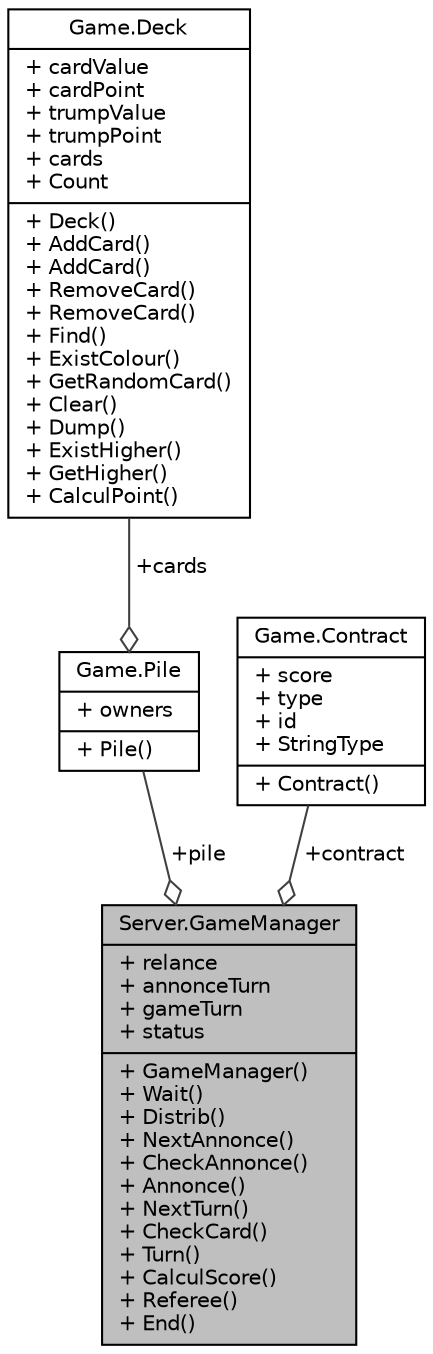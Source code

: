 digraph "Server.GameManager"
{
  edge [fontname="Helvetica",fontsize="10",labelfontname="Helvetica",labelfontsize="10"];
  node [fontname="Helvetica",fontsize="10",shape=record];
  Node1 [label="{Server.GameManager\n|+ relance\l+ annonceTurn\l+ gameTurn\l+ status\l|+ GameManager()\l+ Wait()\l+ Distrib()\l+ NextAnnonce()\l+ CheckAnnonce()\l+ Annonce()\l+ NextTurn()\l+ CheckCard()\l+ Turn()\l+ CalculScore()\l+ Referee()\l+ End()\l}",height=0.2,width=0.4,color="black", fillcolor="grey75", style="filled", fontcolor="black"];
  Node2 -> Node1 [color="grey25",fontsize="10",style="solid",label=" +pile" ,arrowhead="odiamond",fontname="Helvetica"];
  Node2 [label="{Game.Pile\n|+ owners\l|+ Pile()\l}",height=0.2,width=0.4,color="black", fillcolor="white", style="filled",URL="$class_game_1_1_pile.html"];
  Node3 -> Node2 [color="grey25",fontsize="10",style="solid",label=" +cards" ,arrowhead="odiamond",fontname="Helvetica"];
  Node3 [label="{Game.Deck\n|+ cardValue\l+ cardPoint\l+ trumpValue\l+ trumpPoint\l+ cards\l+ Count\l|+ Deck()\l+ AddCard()\l+ AddCard()\l+ RemoveCard()\l+ RemoveCard()\l+ Find()\l+ ExistColour()\l+ GetRandomCard()\l+ Clear()\l+ Dump()\l+ ExistHigher()\l+ GetHigher()\l+ CalculPoint()\l}",height=0.2,width=0.4,color="black", fillcolor="white", style="filled",URL="$class_game_1_1_deck.html"];
  Node4 -> Node1 [color="grey25",fontsize="10",style="solid",label=" +contract" ,arrowhead="odiamond",fontname="Helvetica"];
  Node4 [label="{Game.Contract\n|+ score\l+ type\l+ id\l+ StringType\l|+ Contract()\l}",height=0.2,width=0.4,color="black", fillcolor="white", style="filled",URL="$class_game_1_1_contract.html"];
}
